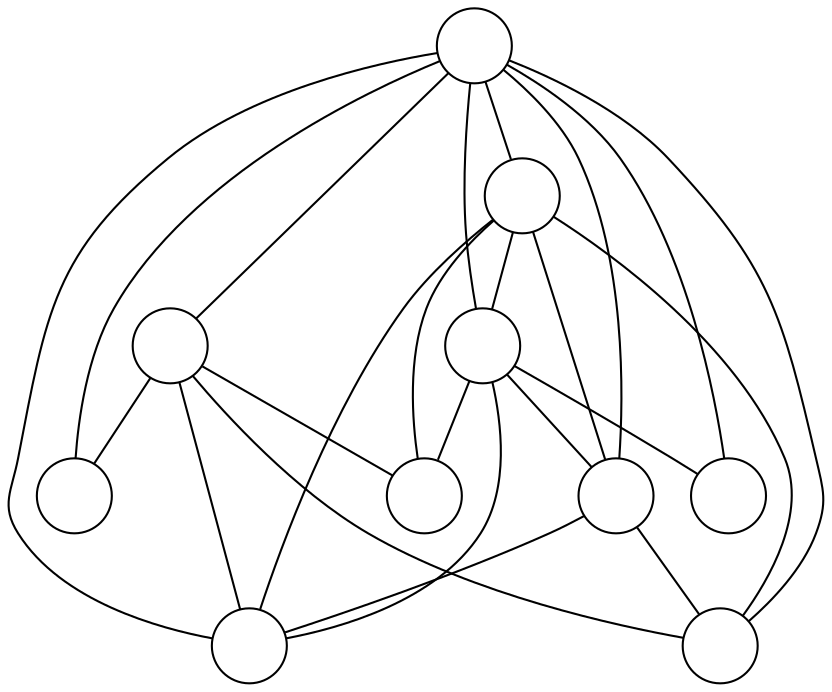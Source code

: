 graph G {
  node[label="", shape=circle]
  0;
  1;
  2;
  3;
  4;
  5;
  6;
  7;
  8;
  9;
  5 -- 0;
  5 -- 1;
  6 -- 0;
  6 -- 2;
  6 -- 3;
  6 -- 5;
  7 -- 0;
  7 -- 1;
  7 -- 2;
  7 -- 4;
  8 -- 0;
  8 -- 1;
  8 -- 2;
  8 -- 5;
  8 -- 6;
  9 -- 0;
  9 -- 1;
  9 -- 3;
  9 -- 4;
  9 -- 5;
  9 -- 6;
  9 -- 7;
  9 -- 8;
}
